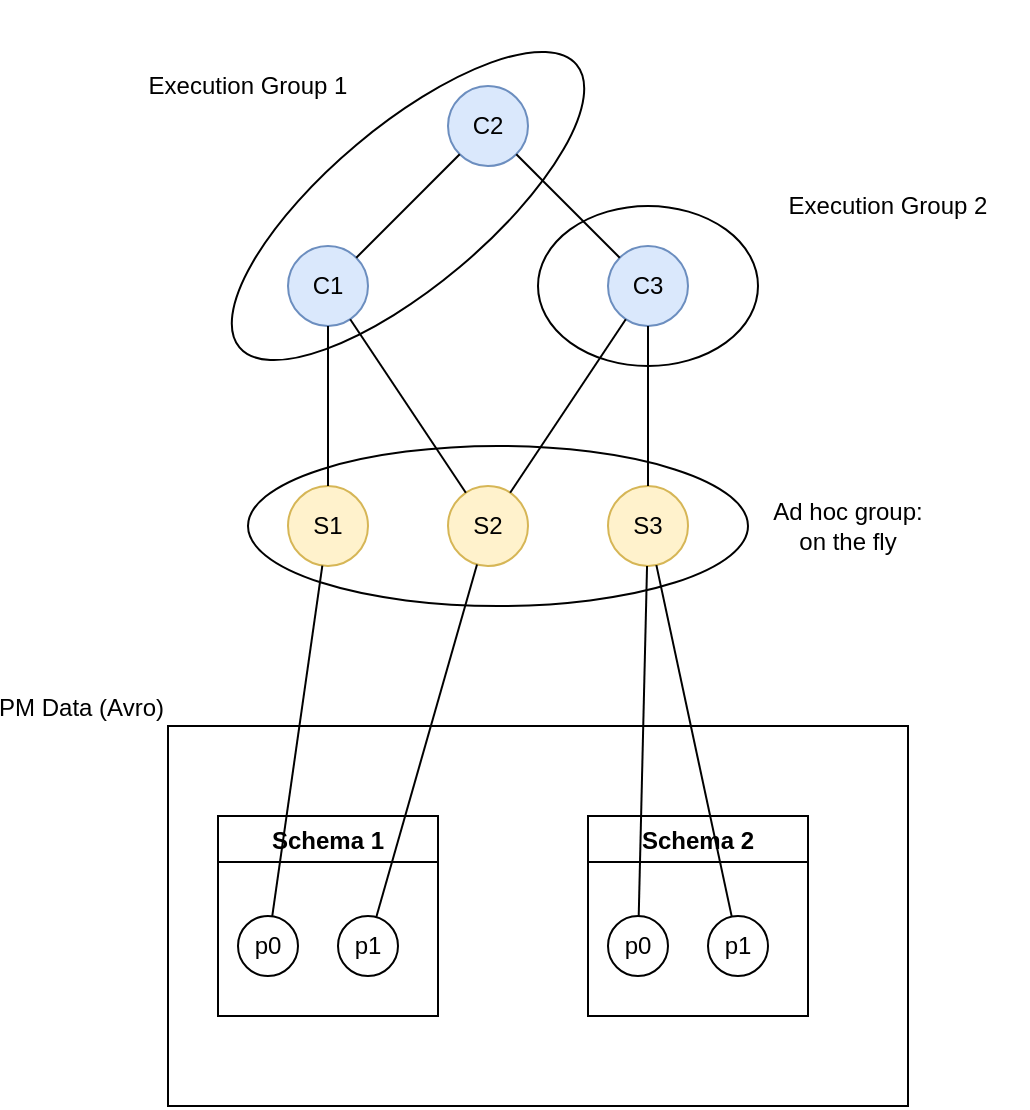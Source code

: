 <mxfile version="14.4.3" type="device"><diagram id="-3AgD-hyu3OwBDH9vuoQ" name="Page-1"><mxGraphModel dx="1106" dy="766" grid="1" gridSize="10" guides="1" tooltips="1" connect="1" arrows="1" fold="1" page="1" pageScale="1" pageWidth="850" pageHeight="1100" math="0" shadow="0"><root><mxCell id="0"/><mxCell id="1" parent="0"/><mxCell id="-7VsmI9NyaSmEwjeoYo_-21" value="" style="ellipse;whiteSpace=wrap;html=1;" parent="1" vertex="1"><mxGeometry x="325" y="380" width="110" height="80" as="geometry"/></mxCell><mxCell id="-7VsmI9NyaSmEwjeoYo_-19" value="" style="ellipse;whiteSpace=wrap;html=1;rotation=-40;" parent="1" vertex="1"><mxGeometry x="150" y="340" width="220" height="80" as="geometry"/></mxCell><mxCell id="-7VsmI9NyaSmEwjeoYo_-18" value="" style="ellipse;whiteSpace=wrap;html=1;" parent="1" vertex="1"><mxGeometry x="180" y="500" width="250" height="80" as="geometry"/></mxCell><mxCell id="-7VsmI9NyaSmEwjeoYo_-1" value="S1" style="ellipse;whiteSpace=wrap;html=1;aspect=fixed;fillColor=#fff2cc;strokeColor=#d6b656;" parent="1" vertex="1"><mxGeometry x="200" y="520" width="40" height="40" as="geometry"/></mxCell><mxCell id="-7VsmI9NyaSmEwjeoYo_-2" value="S2" style="ellipse;whiteSpace=wrap;html=1;aspect=fixed;fillColor=#fff2cc;strokeColor=#d6b656;" parent="1" vertex="1"><mxGeometry x="280" y="520" width="40" height="40" as="geometry"/></mxCell><mxCell id="-7VsmI9NyaSmEwjeoYo_-3" value="S3" style="ellipse;whiteSpace=wrap;html=1;aspect=fixed;fillColor=#fff2cc;strokeColor=#d6b656;" parent="1" vertex="1"><mxGeometry x="360" y="520" width="40" height="40" as="geometry"/></mxCell><mxCell id="-7VsmI9NyaSmEwjeoYo_-4" value="C1" style="ellipse;whiteSpace=wrap;html=1;aspect=fixed;fillColor=#dae8fc;strokeColor=#6c8ebf;" parent="1" vertex="1"><mxGeometry x="200" y="400" width="40" height="40" as="geometry"/></mxCell><mxCell id="-7VsmI9NyaSmEwjeoYo_-6" value="" style="endArrow=none;html=1;" parent="1" source="-7VsmI9NyaSmEwjeoYo_-1" target="-7VsmI9NyaSmEwjeoYo_-4" edge="1"><mxGeometry width="50" height="50" relative="1" as="geometry"><mxPoint x="580" y="490" as="sourcePoint"/><mxPoint x="630" y="440" as="targetPoint"/></mxGeometry></mxCell><mxCell id="-7VsmI9NyaSmEwjeoYo_-7" value="" style="endArrow=none;html=1;" parent="1" source="-7VsmI9NyaSmEwjeoYo_-2" target="-7VsmI9NyaSmEwjeoYo_-4" edge="1"><mxGeometry width="50" height="50" relative="1" as="geometry"><mxPoint x="580" y="490" as="sourcePoint"/><mxPoint x="630" y="440" as="targetPoint"/></mxGeometry></mxCell><mxCell id="-7VsmI9NyaSmEwjeoYo_-8" value="C3" style="ellipse;whiteSpace=wrap;html=1;aspect=fixed;fillColor=#dae8fc;strokeColor=#6c8ebf;" parent="1" vertex="1"><mxGeometry x="360" y="400" width="40" height="40" as="geometry"/></mxCell><mxCell id="-7VsmI9NyaSmEwjeoYo_-9" value="" style="endArrow=none;html=1;" parent="1" source="-7VsmI9NyaSmEwjeoYo_-3" target="-7VsmI9NyaSmEwjeoYo_-8" edge="1"><mxGeometry width="50" height="50" relative="1" as="geometry"><mxPoint x="580" y="500" as="sourcePoint"/><mxPoint x="630" y="450" as="targetPoint"/></mxGeometry></mxCell><mxCell id="-7VsmI9NyaSmEwjeoYo_-10" value="C2" style="ellipse;whiteSpace=wrap;html=1;aspect=fixed;fillColor=#dae8fc;strokeColor=#6c8ebf;" parent="1" vertex="1"><mxGeometry x="280" y="320" width="40" height="40" as="geometry"/></mxCell><mxCell id="-7VsmI9NyaSmEwjeoYo_-11" value="" style="endArrow=none;html=1;" parent="1" source="-7VsmI9NyaSmEwjeoYo_-4" target="-7VsmI9NyaSmEwjeoYo_-10" edge="1"><mxGeometry width="50" height="50" relative="1" as="geometry"><mxPoint x="580" y="500" as="sourcePoint"/><mxPoint x="630" y="450" as="targetPoint"/></mxGeometry></mxCell><mxCell id="-7VsmI9NyaSmEwjeoYo_-12" value="" style="endArrow=none;html=1;" parent="1" source="-7VsmI9NyaSmEwjeoYo_-8" target="-7VsmI9NyaSmEwjeoYo_-10" edge="1"><mxGeometry width="50" height="50" relative="1" as="geometry"><mxPoint x="580" y="500" as="sourcePoint"/><mxPoint x="630" y="450" as="targetPoint"/></mxGeometry></mxCell><mxCell id="-7VsmI9NyaSmEwjeoYo_-14" value="" style="endArrow=none;html=1;" parent="1" source="-7VsmI9NyaSmEwjeoYo_-2" target="-7VsmI9NyaSmEwjeoYo_-8" edge="1"><mxGeometry width="50" height="50" relative="1" as="geometry"><mxPoint x="580" y="500" as="sourcePoint"/><mxPoint x="630" y="450" as="targetPoint"/></mxGeometry></mxCell><mxCell id="-7VsmI9NyaSmEwjeoYo_-22" value="Execution Group 1" style="text;html=1;strokeColor=none;fillColor=none;align=center;verticalAlign=middle;whiteSpace=wrap;rounded=0;" parent="1" vertex="1"><mxGeometry x="120" y="310" width="120" height="20" as="geometry"/></mxCell><mxCell id="-7VsmI9NyaSmEwjeoYo_-23" value="Execution Group 2" style="text;html=1;strokeColor=none;fillColor=none;align=center;verticalAlign=middle;whiteSpace=wrap;rounded=0;" parent="1" vertex="1"><mxGeometry x="430" y="370" width="140" height="20" as="geometry"/></mxCell><mxCell id="-7VsmI9NyaSmEwjeoYo_-24" value="Ad hoc group: on the fly" style="text;html=1;strokeColor=none;fillColor=none;align=center;verticalAlign=middle;whiteSpace=wrap;rounded=0;" parent="1" vertex="1"><mxGeometry x="440" y="530" width="80" height="20" as="geometry"/></mxCell><mxCell id="-7VsmI9NyaSmEwjeoYo_-39" value="" style="group" parent="1" vertex="1" connectable="0"><mxGeometry x="140" y="640" width="370" height="190" as="geometry"/></mxCell><mxCell id="-7VsmI9NyaSmEwjeoYo_-13" value="PM Data (Avro)" style="rounded=0;whiteSpace=wrap;html=1;align=right;labelPosition=left;verticalLabelPosition=top;verticalAlign=bottom;" parent="-7VsmI9NyaSmEwjeoYo_-39" vertex="1"><mxGeometry width="370" height="190" as="geometry"/></mxCell><mxCell id="-7VsmI9NyaSmEwjeoYo_-26" value="Schema 1" style="swimlane;" parent="-7VsmI9NyaSmEwjeoYo_-39" vertex="1"><mxGeometry x="25" y="45" width="110" height="100" as="geometry"/></mxCell><mxCell id="-7VsmI9NyaSmEwjeoYo_-33" value="p0" style="ellipse;whiteSpace=wrap;html=1;aspect=fixed;align=center;" parent="-7VsmI9NyaSmEwjeoYo_-26" vertex="1"><mxGeometry x="10" y="50" width="30" height="30" as="geometry"/></mxCell><mxCell id="-7VsmI9NyaSmEwjeoYo_-34" value="p1" style="ellipse;whiteSpace=wrap;html=1;aspect=fixed;align=center;" parent="-7VsmI9NyaSmEwjeoYo_-26" vertex="1"><mxGeometry x="60" y="50" width="30" height="30" as="geometry"/></mxCell><mxCell id="-7VsmI9NyaSmEwjeoYo_-35" value="Schema 2" style="swimlane;" parent="-7VsmI9NyaSmEwjeoYo_-39" vertex="1"><mxGeometry x="210" y="45" width="110" height="100" as="geometry"/></mxCell><mxCell id="-7VsmI9NyaSmEwjeoYo_-36" value="p0" style="ellipse;whiteSpace=wrap;html=1;aspect=fixed;align=center;" parent="-7VsmI9NyaSmEwjeoYo_-35" vertex="1"><mxGeometry x="10" y="50" width="30" height="30" as="geometry"/></mxCell><mxCell id="-7VsmI9NyaSmEwjeoYo_-37" value="p1" style="ellipse;whiteSpace=wrap;html=1;aspect=fixed;align=center;" parent="-7VsmI9NyaSmEwjeoYo_-35" vertex="1"><mxGeometry x="60" y="50" width="30" height="30" as="geometry"/></mxCell><mxCell id="-7VsmI9NyaSmEwjeoYo_-38" value="" style="endArrow=none;html=1;" parent="1" source="-7VsmI9NyaSmEwjeoYo_-33" target="-7VsmI9NyaSmEwjeoYo_-1" edge="1"><mxGeometry width="50" height="50" relative="1" as="geometry"><mxPoint x="520" y="570" as="sourcePoint"/><mxPoint x="570" y="520" as="targetPoint"/></mxGeometry></mxCell><mxCell id="-7VsmI9NyaSmEwjeoYo_-40" value="" style="endArrow=none;html=1;" parent="1" source="-7VsmI9NyaSmEwjeoYo_-34" target="-7VsmI9NyaSmEwjeoYo_-2" edge="1"><mxGeometry width="50" height="50" relative="1" as="geometry"><mxPoint x="201.749" y="785.102" as="sourcePoint"/><mxPoint x="227.617" y="569.858" as="targetPoint"/></mxGeometry></mxCell><mxCell id="-7VsmI9NyaSmEwjeoYo_-41" value="" style="endArrow=none;html=1;" parent="1" source="-7VsmI9NyaSmEwjeoYo_-36" target="-7VsmI9NyaSmEwjeoYo_-3" edge="1"><mxGeometry width="50" height="50" relative="1" as="geometry"><mxPoint x="211.749" y="795.102" as="sourcePoint"/><mxPoint x="237.617" y="579.858" as="targetPoint"/></mxGeometry></mxCell><mxCell id="-7VsmI9NyaSmEwjeoYo_-42" value="" style="endArrow=none;html=1;" parent="1" source="-7VsmI9NyaSmEwjeoYo_-37" target="-7VsmI9NyaSmEwjeoYo_-3" edge="1"><mxGeometry width="50" height="50" relative="1" as="geometry"><mxPoint x="221.749" y="805.102" as="sourcePoint"/><mxPoint x="247.617" y="589.858" as="targetPoint"/></mxGeometry></mxCell></root></mxGraphModel></diagram></mxfile>